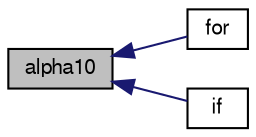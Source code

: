 digraph "alpha10"
{
  bgcolor="transparent";
  edge [fontname="FreeSans",fontsize="10",labelfontname="FreeSans",labelfontsize="10"];
  node [fontname="FreeSans",fontsize="10",shape=record];
  rankdir="LR";
  Node21 [label="alpha10",height=0.2,width=0.4,color="black", fillcolor="grey75", style="filled", fontcolor="black"];
  Node21 -> Node22 [dir="back",color="midnightblue",fontsize="10",style="solid",fontname="FreeSans"];
  Node22 [label="for",height=0.2,width=0.4,color="black",URL="$a38564.html#abf62427f7086d97acff425b47c4aa0a5"];
  Node21 -> Node23 [dir="back",color="midnightblue",fontsize="10",style="solid",fontname="FreeSans"];
  Node23 [label="if",height=0.2,width=0.4,color="black",URL="$a38570.html#ae7f6f0d4cfb1a33cc26db08d42ed5ade"];
}
